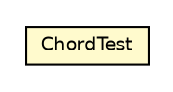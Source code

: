 #!/usr/local/bin/dot
#
# Class diagram 
# Generated by UMLGraph version R5_6-24-gf6e263 (http://www.umlgraph.org/)
#

digraph G {
	edge [fontname="Helvetica",fontsize=10,labelfontname="Helvetica",labelfontsize=10];
	node [fontname="Helvetica",fontsize=10,shape=plaintext];
	nodesep=0.25;
	ranksep=0.5;
	// com.rockhoppertech.music.chord.ChordTest
	c737 [label=<<table title="com.rockhoppertech.music.chord.ChordTest" border="0" cellborder="1" cellspacing="0" cellpadding="2" port="p" bgcolor="lemonChiffon" href="./ChordTest.html">
		<tr><td><table border="0" cellspacing="0" cellpadding="1">
<tr><td align="center" balign="center"> ChordTest </td></tr>
		</table></td></tr>
		</table>>, URL="./ChordTest.html", fontname="Helvetica", fontcolor="black", fontsize=9.0];
}

